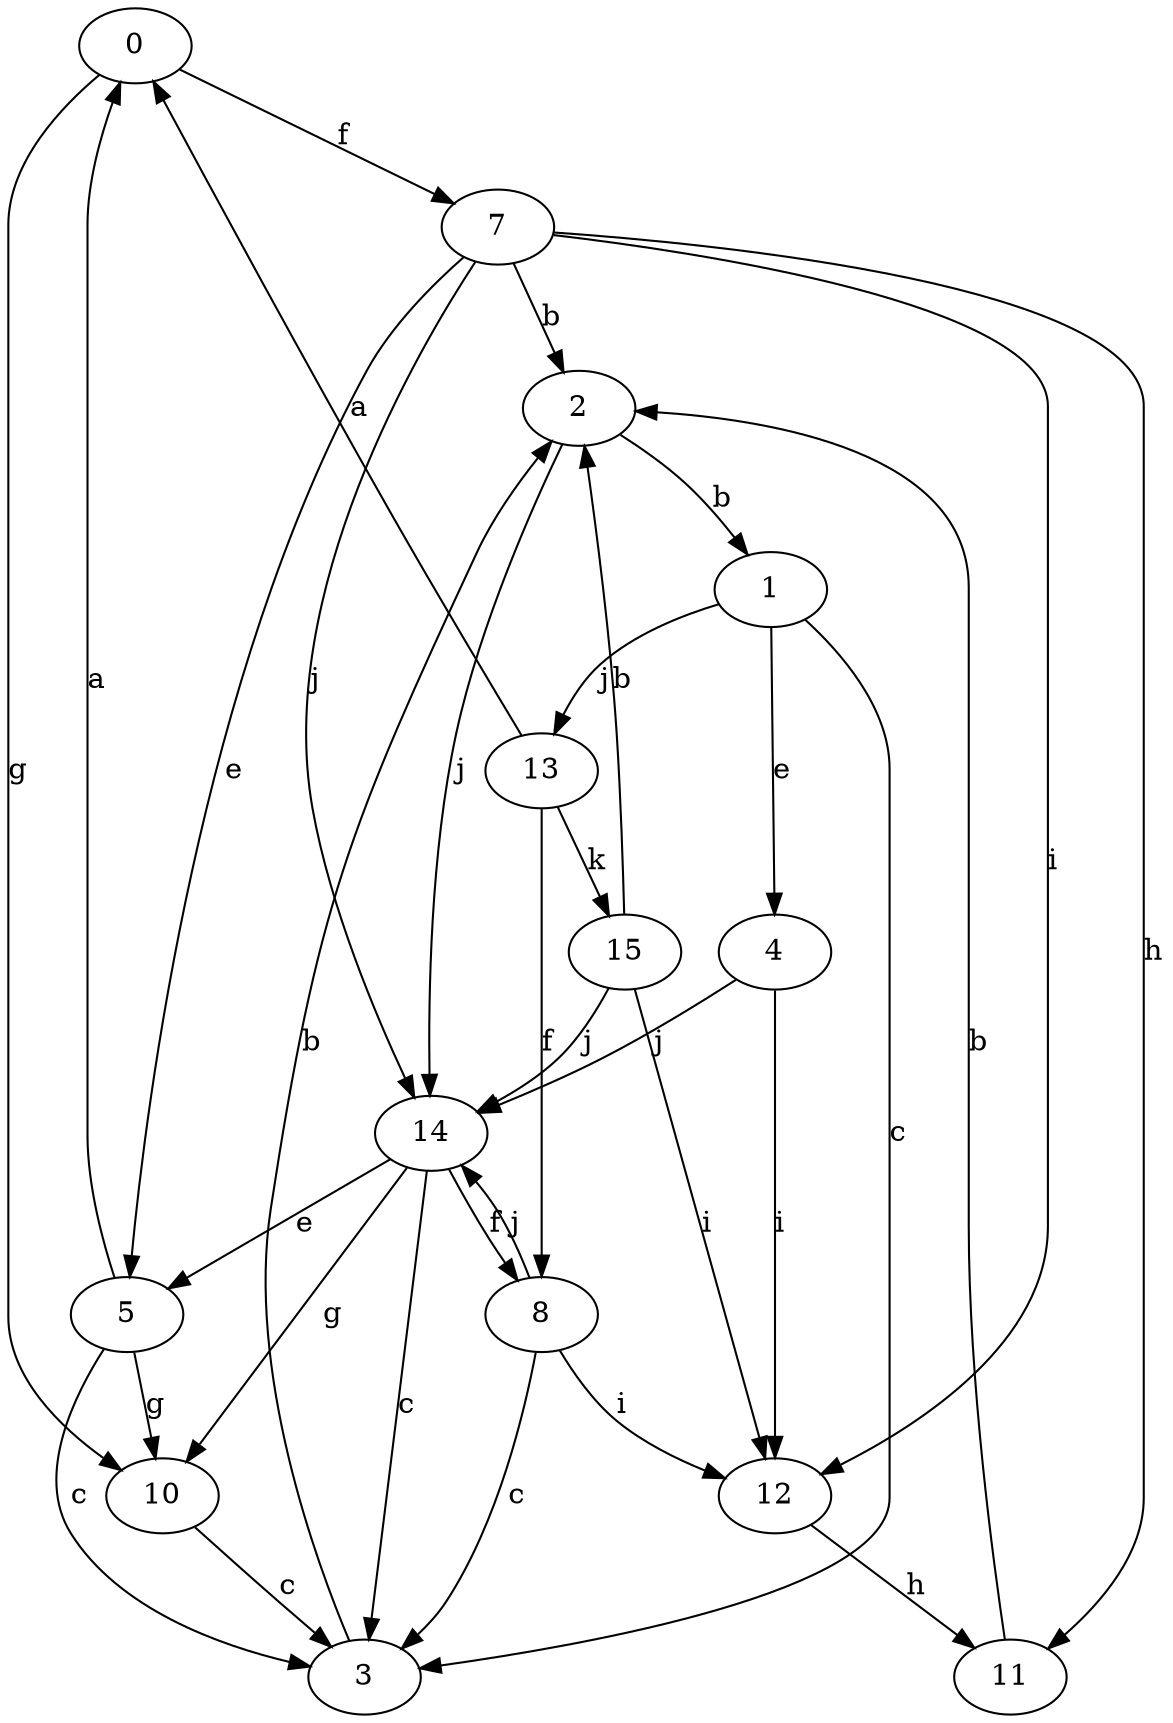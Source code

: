 strict digraph  {
0;
1;
2;
3;
4;
5;
7;
8;
10;
11;
12;
13;
14;
15;
0 -> 7  [label=f];
0 -> 10  [label=g];
1 -> 3  [label=c];
1 -> 4  [label=e];
1 -> 13  [label=j];
2 -> 1  [label=b];
2 -> 14  [label=j];
3 -> 2  [label=b];
4 -> 12  [label=i];
4 -> 14  [label=j];
5 -> 0  [label=a];
5 -> 3  [label=c];
5 -> 10  [label=g];
7 -> 2  [label=b];
7 -> 5  [label=e];
7 -> 11  [label=h];
7 -> 12  [label=i];
7 -> 14  [label=j];
8 -> 3  [label=c];
8 -> 12  [label=i];
8 -> 14  [label=j];
10 -> 3  [label=c];
11 -> 2  [label=b];
12 -> 11  [label=h];
13 -> 0  [label=a];
13 -> 8  [label=f];
13 -> 15  [label=k];
14 -> 3  [label=c];
14 -> 5  [label=e];
14 -> 8  [label=f];
14 -> 10  [label=g];
15 -> 2  [label=b];
15 -> 12  [label=i];
15 -> 14  [label=j];
}

